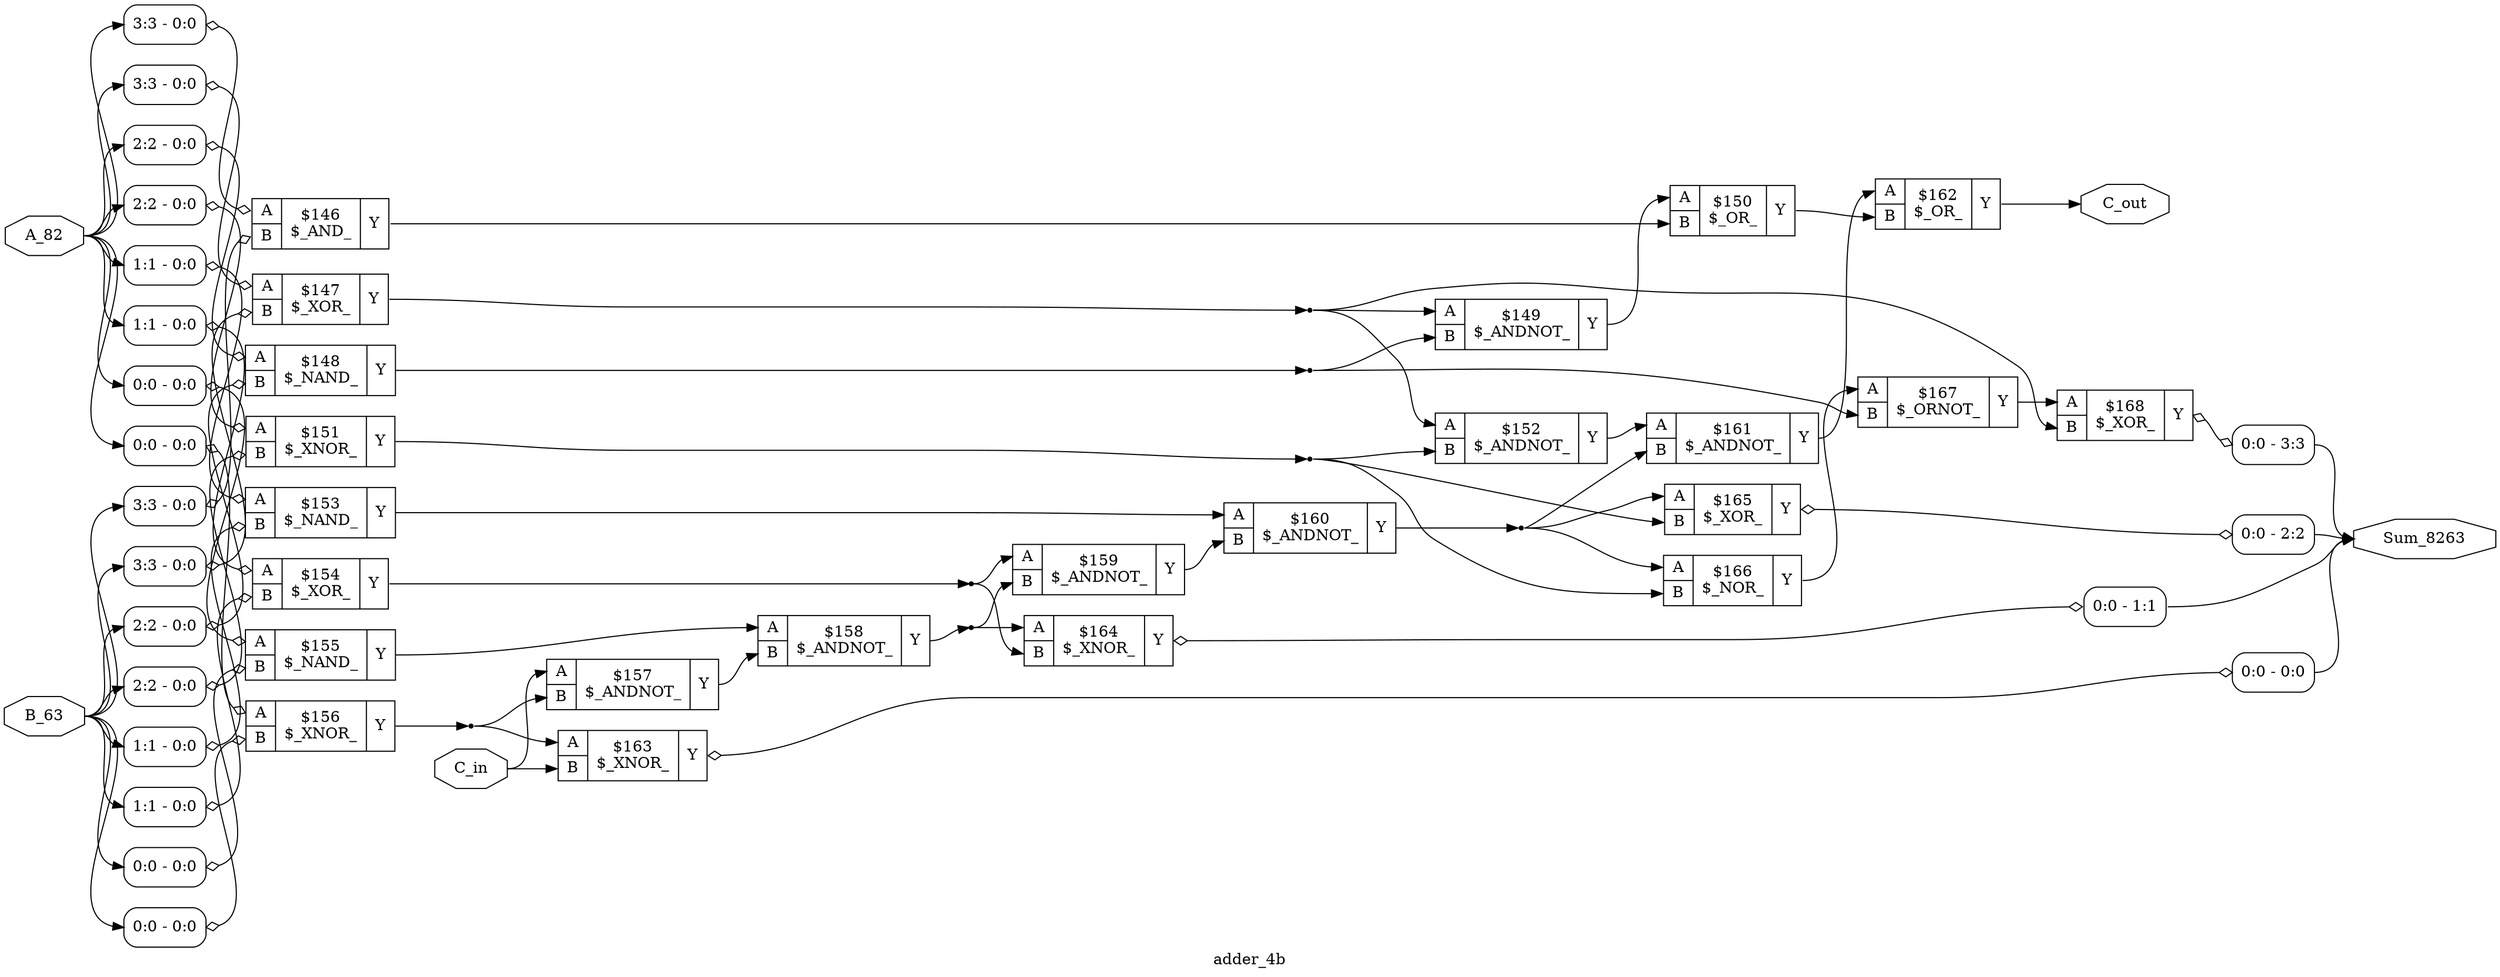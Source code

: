 digraph "adder_4b" {
label="adder_4b";
rankdir="LR";
remincross=true;
n19 [ shape=octagon, label="A_82", color="black", fontcolor="black" ];
n20 [ shape=octagon, label="B_63", color="black", fontcolor="black" ];
n21 [ shape=octagon, label="C_in", color="black", fontcolor="black" ];
n22 [ shape=octagon, label="C_out", color="black", fontcolor="black" ];
n23 [ shape=octagon, label="Sum_8263", color="black", fontcolor="black" ];
c27 [ shape=record, label="{{<p24> A|<p25> B}|$146\n$_AND_|{<p26> Y}}" ];
x0 [ shape=record, style=rounded, label="<s0> 3:3 - 0:0 " ];
x0:e -> c27:p24:w [arrowhead=odiamond, arrowtail=odiamond, dir=both, color="black", label=""];
x1 [ shape=record, style=rounded, label="<s0> 3:3 - 0:0 " ];
x1:e -> c27:p25:w [arrowhead=odiamond, arrowtail=odiamond, dir=both, color="black", label=""];
c28 [ shape=record, label="{{<p24> A|<p25> B}|$147\n$_XOR_|{<p26> Y}}" ];
x2 [ shape=record, style=rounded, label="<s0> 3:3 - 0:0 " ];
x2:e -> c28:p24:w [arrowhead=odiamond, arrowtail=odiamond, dir=both, color="black", label=""];
x3 [ shape=record, style=rounded, label="<s0> 3:3 - 0:0 " ];
x3:e -> c28:p25:w [arrowhead=odiamond, arrowtail=odiamond, dir=both, color="black", label=""];
c29 [ shape=record, label="{{<p24> A|<p25> B}|$148\n$_NAND_|{<p26> Y}}" ];
x4 [ shape=record, style=rounded, label="<s0> 2:2 - 0:0 " ];
x4:e -> c29:p24:w [arrowhead=odiamond, arrowtail=odiamond, dir=both, color="black", label=""];
x5 [ shape=record, style=rounded, label="<s0> 2:2 - 0:0 " ];
x5:e -> c29:p25:w [arrowhead=odiamond, arrowtail=odiamond, dir=both, color="black", label=""];
c30 [ shape=record, label="{{<p24> A|<p25> B}|$149\n$_ANDNOT_|{<p26> Y}}" ];
c31 [ shape=record, label="{{<p24> A|<p25> B}|$150\n$_OR_|{<p26> Y}}" ];
c32 [ shape=record, label="{{<p24> A|<p25> B}|$151\n$_XNOR_|{<p26> Y}}" ];
x6 [ shape=record, style=rounded, label="<s0> 2:2 - 0:0 " ];
x6:e -> c32:p24:w [arrowhead=odiamond, arrowtail=odiamond, dir=both, color="black", label=""];
x7 [ shape=record, style=rounded, label="<s0> 2:2 - 0:0 " ];
x7:e -> c32:p25:w [arrowhead=odiamond, arrowtail=odiamond, dir=both, color="black", label=""];
c33 [ shape=record, label="{{<p24> A|<p25> B}|$152\n$_ANDNOT_|{<p26> Y}}" ];
c34 [ shape=record, label="{{<p24> A|<p25> B}|$153\n$_NAND_|{<p26> Y}}" ];
x8 [ shape=record, style=rounded, label="<s0> 1:1 - 0:0 " ];
x8:e -> c34:p24:w [arrowhead=odiamond, arrowtail=odiamond, dir=both, color="black", label=""];
x9 [ shape=record, style=rounded, label="<s0> 1:1 - 0:0 " ];
x9:e -> c34:p25:w [arrowhead=odiamond, arrowtail=odiamond, dir=both, color="black", label=""];
c35 [ shape=record, label="{{<p24> A|<p25> B}|$154\n$_XOR_|{<p26> Y}}" ];
x10 [ shape=record, style=rounded, label="<s0> 1:1 - 0:0 " ];
x10:e -> c35:p24:w [arrowhead=odiamond, arrowtail=odiamond, dir=both, color="black", label=""];
x11 [ shape=record, style=rounded, label="<s0> 1:1 - 0:0 " ];
x11:e -> c35:p25:w [arrowhead=odiamond, arrowtail=odiamond, dir=both, color="black", label=""];
c36 [ shape=record, label="{{<p24> A|<p25> B}|$155\n$_NAND_|{<p26> Y}}" ];
x12 [ shape=record, style=rounded, label="<s0> 0:0 - 0:0 " ];
x12:e -> c36:p24:w [arrowhead=odiamond, arrowtail=odiamond, dir=both, color="black", label=""];
x13 [ shape=record, style=rounded, label="<s0> 0:0 - 0:0 " ];
x13:e -> c36:p25:w [arrowhead=odiamond, arrowtail=odiamond, dir=both, color="black", label=""];
c37 [ shape=record, label="{{<p24> A|<p25> B}|$156\n$_XNOR_|{<p26> Y}}" ];
x14 [ shape=record, style=rounded, label="<s0> 0:0 - 0:0 " ];
x14:e -> c37:p24:w [arrowhead=odiamond, arrowtail=odiamond, dir=both, color="black", label=""];
x15 [ shape=record, style=rounded, label="<s0> 0:0 - 0:0 " ];
x15:e -> c37:p25:w [arrowhead=odiamond, arrowtail=odiamond, dir=both, color="black", label=""];
c38 [ shape=record, label="{{<p24> A|<p25> B}|$157\n$_ANDNOT_|{<p26> Y}}" ];
c39 [ shape=record, label="{{<p24> A|<p25> B}|$158\n$_ANDNOT_|{<p26> Y}}" ];
c40 [ shape=record, label="{{<p24> A|<p25> B}|$159\n$_ANDNOT_|{<p26> Y}}" ];
c41 [ shape=record, label="{{<p24> A|<p25> B}|$160\n$_ANDNOT_|{<p26> Y}}" ];
c42 [ shape=record, label="{{<p24> A|<p25> B}|$161\n$_ANDNOT_|{<p26> Y}}" ];
c43 [ shape=record, label="{{<p24> A|<p25> B}|$162\n$_OR_|{<p26> Y}}" ];
c44 [ shape=record, label="{{<p24> A|<p25> B}|$163\n$_XNOR_|{<p26> Y}}" ];
x16 [ shape=record, style=rounded, label="<s0> 0:0 - 0:0 " ];
c44:p26:e -> x16:w [arrowhead=odiamond, arrowtail=odiamond, dir=both, color="black", label=""];
c45 [ shape=record, label="{{<p24> A|<p25> B}|$164\n$_XNOR_|{<p26> Y}}" ];
x17 [ shape=record, style=rounded, label="<s0> 0:0 - 1:1 " ];
c45:p26:e -> x17:w [arrowhead=odiamond, arrowtail=odiamond, dir=both, color="black", label=""];
c46 [ shape=record, label="{{<p24> A|<p25> B}|$165\n$_XOR_|{<p26> Y}}" ];
x18 [ shape=record, style=rounded, label="<s0> 0:0 - 2:2 " ];
c46:p26:e -> x18:w [arrowhead=odiamond, arrowtail=odiamond, dir=both, color="black", label=""];
c47 [ shape=record, label="{{<p24> A|<p25> B}|$166\n$_NOR_|{<p26> Y}}" ];
c48 [ shape=record, label="{{<p24> A|<p25> B}|$167\n$_ORNOT_|{<p26> Y}}" ];
c49 [ shape=record, label="{{<p24> A|<p25> B}|$168\n$_XOR_|{<p26> Y}}" ];
x19 [ shape=record, style=rounded, label="<s0> 0:0 - 3:3 " ];
c49:p26:e -> x19:w [arrowhead=odiamond, arrowtail=odiamond, dir=both, color="black", label=""];
c27:p26:e -> c31:p25:w [color="black", label=""];
c36:p26:e -> c39:p24:w [color="black", label=""];
n11 [ shape=point ];
c37:p26:e -> n11:w [color="black", label=""];
n11:e -> c38:p25:w [color="black", label=""];
n11:e -> c44:p24:w [color="black", label=""];
c38:p26:e -> c39:p25:w [color="black", label=""];
n13 [ shape=point ];
c39:p26:e -> n13:w [color="black", label=""];
n13:e -> c40:p25:w [color="black", label=""];
n13:e -> c45:p24:w [color="black", label=""];
c40:p26:e -> c41:p25:w [color="black", label=""];
n15 [ shape=point ];
c41:p26:e -> n15:w [color="black", label=""];
n15:e -> c42:p25:w [color="black", label=""];
n15:e -> c46:p24:w [color="black", label=""];
n15:e -> c47:p24:w [color="black", label=""];
c42:p26:e -> c43:p24:w [color="black", label=""];
c47:p26:e -> c48:p24:w [color="black", label=""];
c48:p26:e -> c49:p24:w [color="black", label=""];
n19:e -> x0:s0:w [color="black", label=""];
n19:e -> x10:s0:w [color="black", label=""];
n19:e -> x12:s0:w [color="black", label=""];
n19:e -> x14:s0:w [color="black", label=""];
n19:e -> x2:s0:w [color="black", label=""];
n19:e -> x4:s0:w [color="black", label=""];
n19:e -> x6:s0:w [color="black", label=""];
n19:e -> x8:s0:w [color="black", label=""];
n2 [ shape=point ];
c28:p26:e -> n2:w [color="black", label=""];
n2:e -> c30:p24:w [color="black", label=""];
n2:e -> c33:p24:w [color="black", label=""];
n2:e -> c49:p25:w [color="black", label=""];
n20:e -> x11:s0:w [color="black", label=""];
n20:e -> x13:s0:w [color="black", label=""];
n20:e -> x15:s0:w [color="black", label=""];
n20:e -> x1:s0:w [color="black", label=""];
n20:e -> x3:s0:w [color="black", label=""];
n20:e -> x5:s0:w [color="black", label=""];
n20:e -> x7:s0:w [color="black", label=""];
n20:e -> x9:s0:w [color="black", label=""];
n21:e -> c38:p24:w [color="black", label=""];
n21:e -> c44:p25:w [color="black", label=""];
c43:p26:e -> n22:w [color="black", label=""];
x16:s0:e -> n23:w [color="black", label=""];
x17:s0:e -> n23:w [color="black", label=""];
x18:s0:e -> n23:w [color="black", label=""];
x19:s0:e -> n23:w [color="black", label=""];
n3 [ shape=point ];
c29:p26:e -> n3:w [color="black", label=""];
n3:e -> c30:p25:w [color="black", label=""];
n3:e -> c48:p25:w [color="black", label=""];
c30:p26:e -> c31:p24:w [color="black", label=""];
c31:p26:e -> c43:p25:w [color="black", label=""];
n6 [ shape=point ];
c32:p26:e -> n6:w [color="black", label=""];
n6:e -> c33:p25:w [color="black", label=""];
n6:e -> c46:p25:w [color="black", label=""];
n6:e -> c47:p25:w [color="black", label=""];
c33:p26:e -> c42:p24:w [color="black", label=""];
c34:p26:e -> c41:p24:w [color="black", label=""];
n9 [ shape=point ];
c35:p26:e -> n9:w [color="black", label=""];
n9:e -> c40:p24:w [color="black", label=""];
n9:e -> c45:p25:w [color="black", label=""];
}
